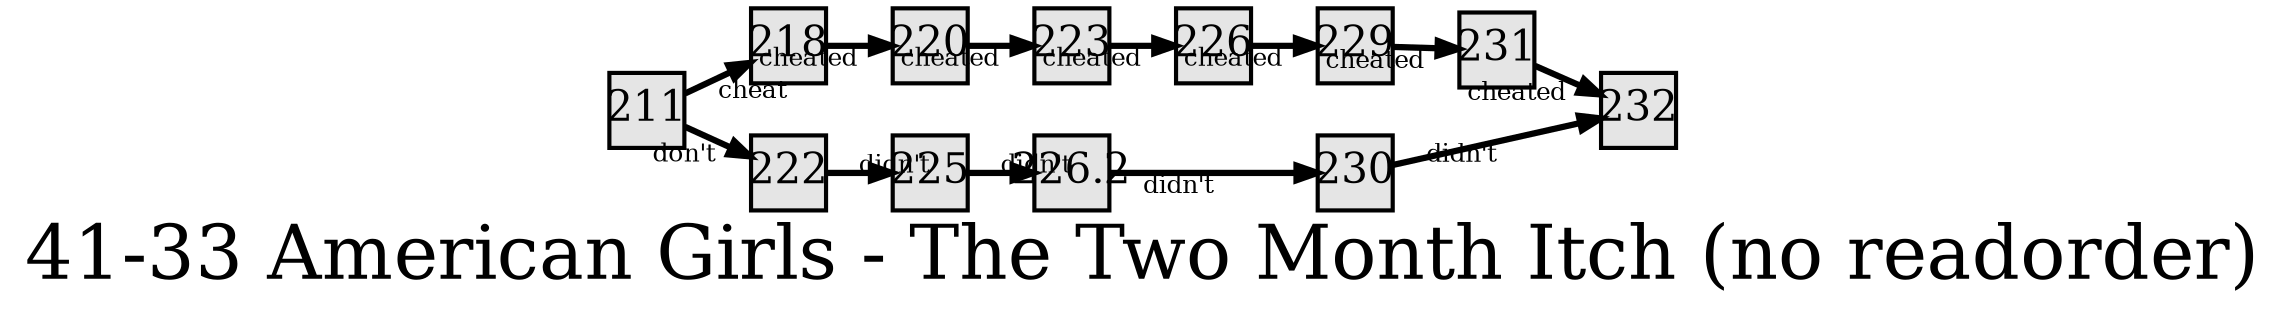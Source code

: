 digraph g{
  graph [ label="41-33 American Girls - The Two Month Itch (no readorder)" rankdir=LR, ordering=out, fontsize=36, nodesep="0.35", ranksep="0.45"];
  node  [shape=rect, penwidth=2, fontsize=20, style=filled, fillcolor=grey90, margin="0,0", labelfloat=true, regular=true, fixedsize=true];
  edge  [labelfloat=true, penwidth=3, fontsize=12];

  211;
  218;
  220;
  222;
  223;
  225;
  226;
  226.2;
  229;
  230;
  231;
  232;

  211 -> 218	[ xlabel="cheat" ];
  218 -> 220	[ xlabel="cheated" ];
  220 -> 223	[ xlabel="cheated" ];
  223 -> 226	[ xlabel="cheated" ];
  226 -> 229	[ xlabel="cheated" ];
  229 -> 231	[ xlabel="cheated" ];
  231 -> 232	[ xlabel="cheated" ];

  211 -> 222	[ xlabel="don't" ];
  222 -> 225	[ xlabel="didn't" ];
  225 -> 226.2	[ xlabel="didn't" ];
  226.2 -> 230	[ xlabel="didn't" ];
  230 -> 232	[ xlabel="didn't" ];
}

